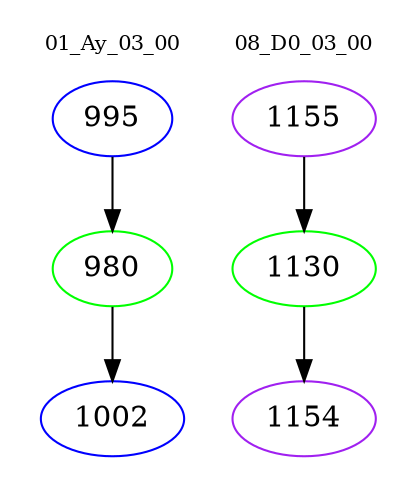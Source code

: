 digraph{
subgraph cluster_0 {
color = white
label = "01_Ay_03_00";
fontsize=10;
T0_995 [label="995", color="blue"]
T0_995 -> T0_980 [color="black"]
T0_980 [label="980", color="green"]
T0_980 -> T0_1002 [color="black"]
T0_1002 [label="1002", color="blue"]
}
subgraph cluster_1 {
color = white
label = "08_D0_03_00";
fontsize=10;
T1_1155 [label="1155", color="purple"]
T1_1155 -> T1_1130 [color="black"]
T1_1130 [label="1130", color="green"]
T1_1130 -> T1_1154 [color="black"]
T1_1154 [label="1154", color="purple"]
}
}
